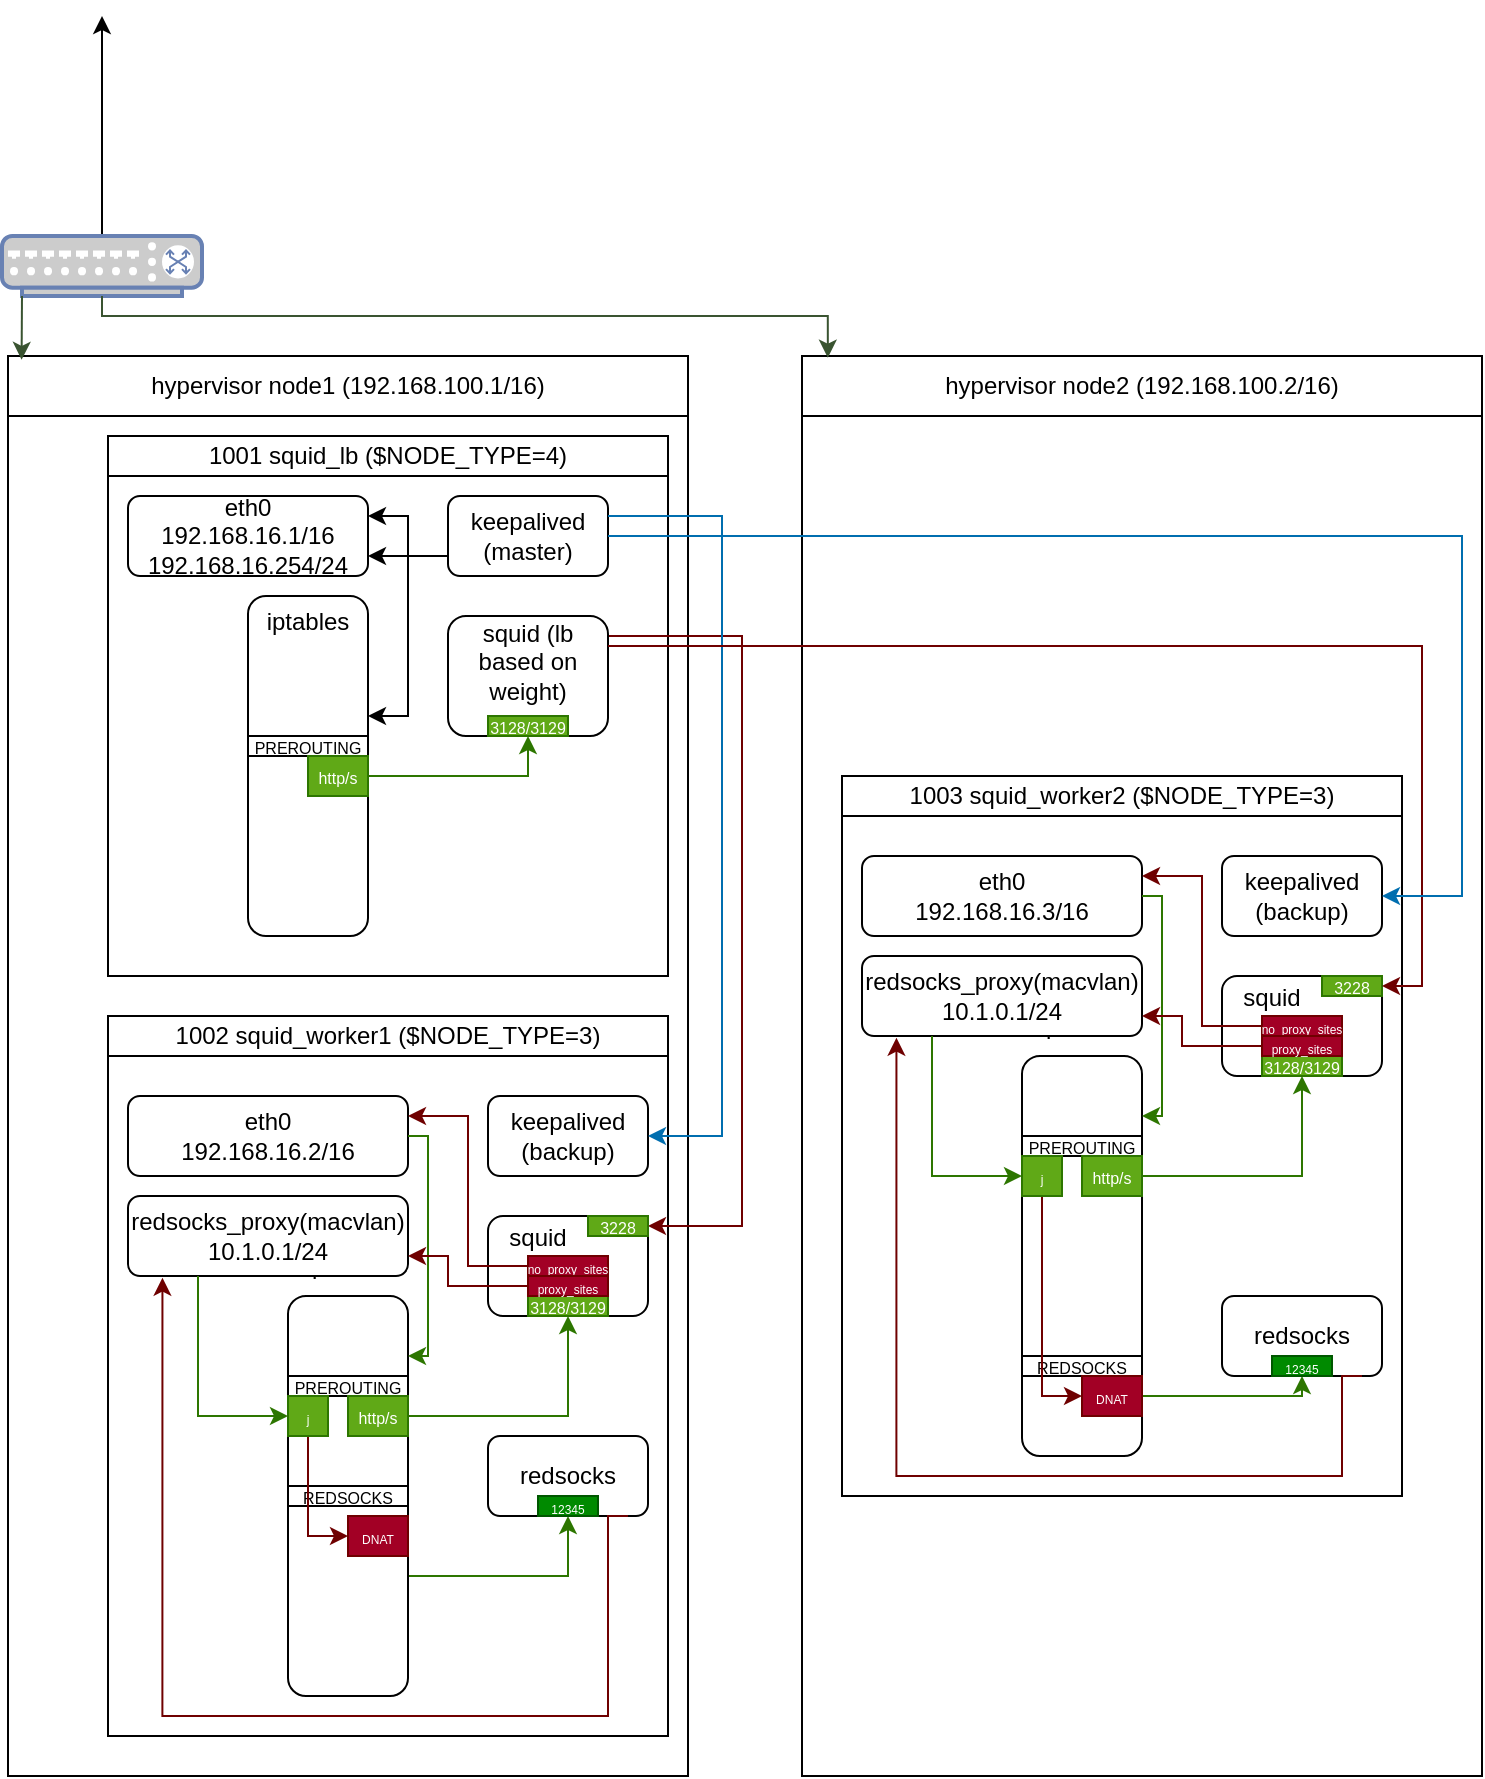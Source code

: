 <mxfile version="26.0.16">
  <diagram id="I4WxEW1L8a52dmk4QnnJ" name="Страница — 2">
    <mxGraphModel grid="1" page="1" gridSize="10" guides="1" tooltips="1" connect="1" arrows="1" fold="1" pageScale="1" pageWidth="827" pageHeight="1169" math="0" shadow="0">
      <root>
        <mxCell id="0" />
        <mxCell id="1" parent="0" />
        <mxCell id="F9gQKC9jFoI7QQcYghAp-82" value="" style="rounded=0;whiteSpace=wrap;html=1;" vertex="1" parent="1">
          <mxGeometry x="-350" y="220" width="340" height="680" as="geometry" />
        </mxCell>
        <mxCell id="F9gQKC9jFoI7QQcYghAp-81" value="" style="rounded=0;whiteSpace=wrap;html=1;" vertex="1" parent="1">
          <mxGeometry x="-747" y="190" width="340" height="710" as="geometry" />
        </mxCell>
        <mxCell id="F9gQKC9jFoI7QQcYghAp-7" value="" style="rounded=0;whiteSpace=wrap;html=1;" vertex="1" parent="1">
          <mxGeometry x="-697" y="540" width="280" height="340" as="geometry" />
        </mxCell>
        <mxCell id="F9gQKC9jFoI7QQcYghAp-8" value="" style="rounded=0;whiteSpace=wrap;html=1;" vertex="1" parent="1">
          <mxGeometry x="-697" y="250" width="280" height="250" as="geometry" />
        </mxCell>
        <mxCell id="F9gQKC9jFoI7QQcYghAp-9" value="eth0&lt;div&gt;192.168.16.1/16&lt;/div&gt;&lt;div&gt;192.168.16.254/24&lt;/div&gt;" style="rounded=1;whiteSpace=wrap;html=1;" vertex="1" parent="1">
          <mxGeometry x="-687" y="260" width="120" height="40" as="geometry" />
        </mxCell>
        <mxCell id="F9gQKC9jFoI7QQcYghAp-10" value="iptables&lt;div&gt;&lt;br&gt;&lt;/div&gt;&lt;div&gt;&lt;br&gt;&lt;/div&gt;&lt;div&gt;&lt;br&gt;&lt;/div&gt;&lt;div&gt;&lt;br&gt;&lt;/div&gt;&lt;div&gt;&lt;br&gt;&lt;/div&gt;&lt;div&gt;&lt;br&gt;&lt;/div&gt;&lt;div&gt;&lt;br&gt;&lt;/div&gt;&lt;div&gt;&lt;br&gt;&lt;/div&gt;&lt;div&gt;&lt;br&gt;&lt;/div&gt;&lt;div&gt;&lt;br&gt;&lt;/div&gt;" style="rounded=1;whiteSpace=wrap;html=1;" vertex="1" parent="1">
          <mxGeometry x="-627" y="310" width="60" height="170" as="geometry" />
        </mxCell>
        <mxCell id="F9gQKC9jFoI7QQcYghAp-11" value="keepalived&lt;div&gt;(master)&lt;/div&gt;" style="rounded=1;whiteSpace=wrap;html=1;" vertex="1" parent="1">
          <mxGeometry x="-527" y="260" width="80" height="40" as="geometry" />
        </mxCell>
        <mxCell id="F9gQKC9jFoI7QQcYghAp-12" style="edgeStyle=orthogonalEdgeStyle;rounded=0;orthogonalLoop=1;jettySize=auto;html=1;exitX=1;exitY=0.25;exitDx=0;exitDy=0;entryX=1;entryY=0.5;entryDx=0;entryDy=0;fillColor=#a20025;strokeColor=#6F0000;" edge="1" parent="1" source="F9gQKC9jFoI7QQcYghAp-13" target="F9gQKC9jFoI7QQcYghAp-32">
          <mxGeometry relative="1" as="geometry">
            <Array as="points">
              <mxPoint x="-447" y="330" />
              <mxPoint x="-380" y="330" />
              <mxPoint x="-380" y="625" />
            </Array>
          </mxGeometry>
        </mxCell>
        <mxCell id="F9gQKC9jFoI7QQcYghAp-13" value="squid (lb based on weight)&lt;div&gt;&lt;br&gt;&lt;/div&gt;" style="rounded=1;whiteSpace=wrap;html=1;" vertex="1" parent="1">
          <mxGeometry x="-527" y="320" width="80" height="60" as="geometry" />
        </mxCell>
        <mxCell id="F9gQKC9jFoI7QQcYghAp-14" value="" style="endArrow=classic;html=1;rounded=0;exitX=0;exitY=0.75;exitDx=0;exitDy=0;entryX=1;entryY=0.75;entryDx=0;entryDy=0;" edge="1" parent="1" source="F9gQKC9jFoI7QQcYghAp-11" target="F9gQKC9jFoI7QQcYghAp-9">
          <mxGeometry width="50" height="50" relative="1" as="geometry">
            <mxPoint x="-347" y="470" as="sourcePoint" />
            <mxPoint x="-297" y="420" as="targetPoint" />
          </mxGeometry>
        </mxCell>
        <mxCell id="F9gQKC9jFoI7QQcYghAp-15" value="" style="endArrow=classic;startArrow=classic;html=1;rounded=0;entryX=1;entryY=0.25;entryDx=0;entryDy=0;" edge="1" parent="1" target="F9gQKC9jFoI7QQcYghAp-9">
          <mxGeometry width="50" height="50" relative="1" as="geometry">
            <mxPoint x="-567" y="370" as="sourcePoint" />
            <mxPoint x="-297" y="420" as="targetPoint" />
            <Array as="points">
              <mxPoint x="-547" y="370" />
              <mxPoint x="-547" y="320" />
              <mxPoint x="-547" y="270" />
            </Array>
          </mxGeometry>
        </mxCell>
        <mxCell id="F9gQKC9jFoI7QQcYghAp-16" value="" style="endArrow=classic;html=1;rounded=0;entryX=0.5;entryY=1;entryDx=0;entryDy=0;fillColor=#60a917;strokeColor=#2D7600;" edge="1" parent="1" target="F9gQKC9jFoI7QQcYghAp-13">
          <mxGeometry width="50" height="50" relative="1" as="geometry">
            <mxPoint x="-567" y="400" as="sourcePoint" />
            <mxPoint x="-297" y="420" as="targetPoint" />
            <Array as="points">
              <mxPoint x="-487" y="400" />
            </Array>
          </mxGeometry>
        </mxCell>
        <mxCell id="F9gQKC9jFoI7QQcYghAp-17" value="1002 squid_worker1 ($NODE_TYPE=3)" style="rounded=0;whiteSpace=wrap;html=1;" vertex="1" parent="1">
          <mxGeometry x="-697" y="520" width="280" height="20" as="geometry" />
        </mxCell>
        <mxCell id="F9gQKC9jFoI7QQcYghAp-18" value="1001 squid_lb ($NODE_TYPE=4)" style="rounded=0;whiteSpace=wrap;html=1;" vertex="1" parent="1">
          <mxGeometry x="-697" y="230" width="280" height="20" as="geometry" />
        </mxCell>
        <mxCell id="F9gQKC9jFoI7QQcYghAp-19" value="eth0&lt;div&gt;192.168.16.2/16&lt;/div&gt;" style="rounded=1;whiteSpace=wrap;html=1;" vertex="1" parent="1">
          <mxGeometry x="-687" y="560" width="140" height="40" as="geometry" />
        </mxCell>
        <mxCell id="F9gQKC9jFoI7QQcYghAp-20" style="edgeStyle=orthogonalEdgeStyle;rounded=0;orthogonalLoop=1;jettySize=auto;html=1;entryX=0.5;entryY=1;entryDx=0;entryDy=0;fillColor=#60a917;strokeColor=#2D7600;" edge="1" parent="1" source="F9gQKC9jFoI7QQcYghAp-42" target="F9gQKC9jFoI7QQcYghAp-26">
          <mxGeometry relative="1" as="geometry" />
        </mxCell>
        <mxCell id="F9gQKC9jFoI7QQcYghAp-21" style="edgeStyle=orthogonalEdgeStyle;rounded=0;orthogonalLoop=1;jettySize=auto;html=1;entryX=0.5;entryY=1;entryDx=0;entryDy=0;exitX=1;exitY=0.5;exitDx=0;exitDy=0;fillColor=#60a917;strokeColor=#2D7600;" edge="1" parent="1" source="F9gQKC9jFoI7QQcYghAp-46" target="F9gQKC9jFoI7QQcYghAp-28">
          <mxGeometry relative="1" as="geometry">
            <Array as="points">
              <mxPoint x="-547" y="800" />
              <mxPoint x="-467" y="800" />
            </Array>
          </mxGeometry>
        </mxCell>
        <mxCell id="F9gQKC9jFoI7QQcYghAp-22" value="iptables&lt;div&gt;&lt;br&gt;&lt;/div&gt;&lt;div&gt;&lt;br&gt;&lt;/div&gt;&lt;div&gt;&lt;br&gt;&lt;/div&gt;&lt;div&gt;&lt;br&gt;&lt;/div&gt;&lt;div&gt;&lt;br&gt;&lt;/div&gt;&lt;div&gt;&lt;br&gt;&lt;/div&gt;&lt;div&gt;&lt;br&gt;&lt;/div&gt;&lt;div&gt;&lt;br&gt;&lt;/div&gt;&lt;div&gt;&lt;br&gt;&lt;/div&gt;&lt;div&gt;&lt;br&gt;&lt;/div&gt;&lt;div&gt;&lt;br&gt;&lt;/div&gt;&lt;div&gt;&lt;br&gt;&lt;/div&gt;&lt;div&gt;&lt;br&gt;&lt;/div&gt;&lt;div&gt;&lt;br&gt;&lt;/div&gt;&lt;div&gt;&lt;br&gt;&lt;/div&gt;&lt;div&gt;&lt;br&gt;&lt;/div&gt;" style="rounded=1;whiteSpace=wrap;html=1;" vertex="1" parent="1">
          <mxGeometry x="-607" y="660" width="60" height="200" as="geometry" />
        </mxCell>
        <mxCell id="F9gQKC9jFoI7QQcYghAp-23" value="redsocks_proxy(macvlan)&lt;div&gt;10.1.0.1/24&lt;/div&gt;" style="rounded=1;whiteSpace=wrap;html=1;" vertex="1" parent="1">
          <mxGeometry x="-687" y="610" width="140" height="40" as="geometry" />
        </mxCell>
        <mxCell id="F9gQKC9jFoI7QQcYghAp-24" value="keepalived&lt;div&gt;(backup)&lt;/div&gt;" style="rounded=1;whiteSpace=wrap;html=1;" vertex="1" parent="1">
          <mxGeometry x="-507" y="560" width="80" height="40" as="geometry" />
        </mxCell>
        <mxCell id="F9gQKC9jFoI7QQcYghAp-25" style="edgeStyle=orthogonalEdgeStyle;rounded=0;orthogonalLoop=1;jettySize=auto;html=1;exitX=1;exitY=0.25;exitDx=0;exitDy=0;entryX=1;entryY=0.5;entryDx=0;entryDy=0;fillColor=#1ba1e2;strokeColor=#006EAF;" edge="1" parent="1" source="F9gQKC9jFoI7QQcYghAp-11" target="F9gQKC9jFoI7QQcYghAp-24">
          <mxGeometry relative="1" as="geometry">
            <Array as="points">
              <mxPoint x="-390" y="270" />
              <mxPoint x="-390" y="580" />
            </Array>
          </mxGeometry>
        </mxCell>
        <mxCell id="F9gQKC9jFoI7QQcYghAp-26" value="squid&amp;nbsp; &amp;nbsp; &amp;nbsp; &amp;nbsp; &amp;nbsp;&lt;div&gt;&lt;div&gt;&lt;br&gt;&lt;/div&gt;&lt;/div&gt;&lt;div&gt;&lt;br&gt;&lt;/div&gt;" style="rounded=1;whiteSpace=wrap;html=1;" vertex="1" parent="1">
          <mxGeometry x="-507" y="620" width="80" height="50" as="geometry" />
        </mxCell>
        <mxCell id="F9gQKC9jFoI7QQcYghAp-27" style="edgeStyle=orthogonalEdgeStyle;rounded=0;orthogonalLoop=1;jettySize=auto;html=1;exitX=1;exitY=0.5;exitDx=0;exitDy=0;fillColor=#60a917;strokeColor=#2D7600;" edge="1" parent="1" source="F9gQKC9jFoI7QQcYghAp-19">
          <mxGeometry relative="1" as="geometry">
            <mxPoint x="-547" y="690" as="targetPoint" />
            <Array as="points">
              <mxPoint x="-537" y="580" />
              <mxPoint x="-537" y="690" />
              <mxPoint x="-546" y="690" />
            </Array>
          </mxGeometry>
        </mxCell>
        <mxCell id="F9gQKC9jFoI7QQcYghAp-28" value="redsocks" style="rounded=1;whiteSpace=wrap;html=1;" vertex="1" parent="1">
          <mxGeometry x="-507" y="730" width="80" height="40" as="geometry" />
        </mxCell>
        <mxCell id="F9gQKC9jFoI7QQcYghAp-29" value="&lt;font style=&quot;font-size: 8px;&quot;&gt;3128/3129&lt;/font&gt;" style="rounded=0;whiteSpace=wrap;html=1;fillColor=#60a917;fontColor=#ffffff;strokeColor=#2D7600;" vertex="1" parent="1">
          <mxGeometry x="-507" y="370" width="40" height="10" as="geometry" />
        </mxCell>
        <mxCell id="F9gQKC9jFoI7QQcYghAp-30" value="&lt;font style=&quot;font-size: 8px;&quot;&gt;PREROUTING&lt;/font&gt;" style="rounded=0;whiteSpace=wrap;html=1;" vertex="1" parent="1">
          <mxGeometry x="-627" y="380" width="60" height="10" as="geometry" />
        </mxCell>
        <mxCell id="F9gQKC9jFoI7QQcYghAp-31" value="&lt;font style=&quot;font-size: 8px;&quot;&gt;http/s&lt;/font&gt;" style="rounded=0;whiteSpace=wrap;html=1;fillColor=#60a917;fontColor=#ffffff;strokeColor=#2D7600;" vertex="1" parent="1">
          <mxGeometry x="-597" y="390" width="30" height="20" as="geometry" />
        </mxCell>
        <mxCell id="F9gQKC9jFoI7QQcYghAp-32" value="&lt;font style=&quot;font-size: 8px;&quot;&gt;3228&lt;/font&gt;" style="rounded=0;whiteSpace=wrap;html=1;fillColor=#60a917;fontColor=#ffffff;strokeColor=#2D7600;" vertex="1" parent="1">
          <mxGeometry x="-457" y="620" width="30" height="10" as="geometry" />
        </mxCell>
        <mxCell id="F9gQKC9jFoI7QQcYghAp-33" value="&lt;font style=&quot;font-size: 8px;&quot;&gt;PREROUTING&lt;/font&gt;" style="rounded=0;whiteSpace=wrap;html=1;" vertex="1" parent="1">
          <mxGeometry x="-607" y="700" width="60" height="10" as="geometry" />
        </mxCell>
        <mxCell id="F9gQKC9jFoI7QQcYghAp-34" value="&lt;font style=&quot;font-size: 8px;&quot;&gt;REDSOCKS&lt;/font&gt;" style="rounded=0;whiteSpace=wrap;html=1;" vertex="1" parent="1">
          <mxGeometry x="-607" y="755" width="60" height="10" as="geometry" />
        </mxCell>
        <mxCell id="F9gQKC9jFoI7QQcYghAp-35" value="&lt;font style=&quot;font-size: 8px;&quot;&gt;3128/3129&lt;/font&gt;" style="rounded=0;whiteSpace=wrap;html=1;fillColor=#60a917;fontColor=#ffffff;strokeColor=#2D7600;" vertex="1" parent="1">
          <mxGeometry x="-487" y="660" width="40" height="10" as="geometry" />
        </mxCell>
        <mxCell id="F9gQKC9jFoI7QQcYghAp-36" style="edgeStyle=orthogonalEdgeStyle;rounded=0;orthogonalLoop=1;jettySize=auto;html=1;exitX=0;exitY=0.5;exitDx=0;exitDy=0;entryX=1;entryY=0.25;entryDx=0;entryDy=0;fillColor=#a20025;strokeColor=#6F0000;" edge="1" parent="1" source="F9gQKC9jFoI7QQcYghAp-37" target="F9gQKC9jFoI7QQcYghAp-19">
          <mxGeometry relative="1" as="geometry" />
        </mxCell>
        <mxCell id="F9gQKC9jFoI7QQcYghAp-37" value="&lt;font style=&quot;font-size: 6px;&quot;&gt;no_proxy_sites&lt;/font&gt;" style="rounded=0;whiteSpace=wrap;html=1;fillColor=#a20025;fontColor=#ffffff;strokeColor=#6F0000;" vertex="1" parent="1">
          <mxGeometry x="-487" y="640" width="40" height="10" as="geometry" />
        </mxCell>
        <mxCell id="F9gQKC9jFoI7QQcYghAp-38" value="&lt;font style=&quot;font-size: 6px;&quot;&gt;proxy_sites&lt;/font&gt;" style="rounded=0;whiteSpace=wrap;html=1;fillColor=#a20025;fontColor=#ffffff;strokeColor=#6F0000;" vertex="1" parent="1">
          <mxGeometry x="-487" y="650" width="40" height="10" as="geometry" />
        </mxCell>
        <mxCell id="F9gQKC9jFoI7QQcYghAp-39" style="edgeStyle=orthogonalEdgeStyle;rounded=0;orthogonalLoop=1;jettySize=auto;html=1;exitX=0;exitY=0.5;exitDx=0;exitDy=0;fillColor=#a20025;strokeColor=#6F0000;entryX=1;entryY=0.75;entryDx=0;entryDy=0;" edge="1" parent="1" source="F9gQKC9jFoI7QQcYghAp-38" target="F9gQKC9jFoI7QQcYghAp-23">
          <mxGeometry relative="1" as="geometry">
            <mxPoint x="-547" y="840" as="targetPoint" />
            <Array as="points">
              <mxPoint x="-527" y="655" />
              <mxPoint x="-527" y="640" />
            </Array>
          </mxGeometry>
        </mxCell>
        <mxCell id="F9gQKC9jFoI7QQcYghAp-40" style="edgeStyle=orthogonalEdgeStyle;rounded=0;orthogonalLoop=1;jettySize=auto;html=1;entryX=0.123;entryY=1.021;entryDx=0;entryDy=0;entryPerimeter=0;fillColor=#a20025;strokeColor=#6F0000;" edge="1" parent="1" target="F9gQKC9jFoI7QQcYghAp-23">
          <mxGeometry relative="1" as="geometry">
            <mxPoint x="-437" y="770" as="sourcePoint" />
            <Array as="points">
              <mxPoint x="-437" y="770" />
              <mxPoint x="-447" y="770" />
              <mxPoint x="-447" y="870" />
              <mxPoint x="-670" y="870" />
            </Array>
          </mxGeometry>
        </mxCell>
        <mxCell id="F9gQKC9jFoI7QQcYghAp-41" value="&lt;font style=&quot;font-size: 6px;&quot;&gt;12345&lt;/font&gt;" style="rounded=0;whiteSpace=wrap;html=1;fillColor=#008a00;fontColor=#ffffff;strokeColor=#005700;" vertex="1" parent="1">
          <mxGeometry x="-482" y="760" width="30" height="10" as="geometry" />
        </mxCell>
        <mxCell id="F9gQKC9jFoI7QQcYghAp-42" value="&lt;font style=&quot;font-size: 8px;&quot;&gt;http/s&lt;/font&gt;" style="rounded=0;whiteSpace=wrap;html=1;fillColor=#60a917;fontColor=#ffffff;strokeColor=#2D7600;" vertex="1" parent="1">
          <mxGeometry x="-577" y="710" width="30" height="20" as="geometry" />
        </mxCell>
        <mxCell id="F9gQKC9jFoI7QQcYghAp-43" style="edgeStyle=orthogonalEdgeStyle;rounded=0;orthogonalLoop=1;jettySize=auto;html=1;exitX=0.25;exitY=1;exitDx=0;exitDy=0;entryX=0;entryY=0.5;entryDx=0;entryDy=0;fillColor=#60a917;strokeColor=#2D7600;" edge="1" parent="1" source="F9gQKC9jFoI7QQcYghAp-23" target="F9gQKC9jFoI7QQcYghAp-45">
          <mxGeometry relative="1" as="geometry" />
        </mxCell>
        <mxCell id="F9gQKC9jFoI7QQcYghAp-44" style="edgeStyle=orthogonalEdgeStyle;rounded=0;orthogonalLoop=1;jettySize=auto;html=1;exitX=0.5;exitY=1;exitDx=0;exitDy=0;entryX=0;entryY=0.5;entryDx=0;entryDy=0;fillColor=#a20025;strokeColor=#6F0000;" edge="1" parent="1" source="F9gQKC9jFoI7QQcYghAp-45" target="F9gQKC9jFoI7QQcYghAp-46">
          <mxGeometry relative="1" as="geometry" />
        </mxCell>
        <mxCell id="F9gQKC9jFoI7QQcYghAp-45" value="&lt;font style=&quot;font-size: 6px;&quot;&gt;j&lt;/font&gt;" style="rounded=0;whiteSpace=wrap;html=1;fillColor=#60a917;fontColor=#ffffff;strokeColor=#2D7600;" vertex="1" parent="1">
          <mxGeometry x="-607" y="710" width="20" height="20" as="geometry" />
        </mxCell>
        <mxCell id="F9gQKC9jFoI7QQcYghAp-46" value="&lt;font style=&quot;font-size: 6px;&quot;&gt;DNAT&lt;/font&gt;" style="rounded=0;whiteSpace=wrap;html=1;fillColor=#a20025;fontColor=#ffffff;strokeColor=#6F0000;" vertex="1" parent="1">
          <mxGeometry x="-577" y="770" width="30" height="20" as="geometry" />
        </mxCell>
        <mxCell id="F9gQKC9jFoI7QQcYghAp-47" value="" style="rounded=0;whiteSpace=wrap;html=1;" vertex="1" parent="1">
          <mxGeometry x="-330" y="420" width="280" height="340" as="geometry" />
        </mxCell>
        <mxCell id="F9gQKC9jFoI7QQcYghAp-48" value="1003 squid_worker2 ($NODE_TYPE=3)" style="rounded=0;whiteSpace=wrap;html=1;" vertex="1" parent="1">
          <mxGeometry x="-330" y="400" width="280" height="20" as="geometry" />
        </mxCell>
        <mxCell id="F9gQKC9jFoI7QQcYghAp-49" value="eth0&lt;div&gt;192.168.16.3/16&lt;/div&gt;" style="rounded=1;whiteSpace=wrap;html=1;" vertex="1" parent="1">
          <mxGeometry x="-320" y="440" width="140" height="40" as="geometry" />
        </mxCell>
        <mxCell id="F9gQKC9jFoI7QQcYghAp-50" style="edgeStyle=orthogonalEdgeStyle;rounded=0;orthogonalLoop=1;jettySize=auto;html=1;entryX=0.5;entryY=1;entryDx=0;entryDy=0;fillColor=#60a917;strokeColor=#2D7600;" edge="1" parent="1" source="F9gQKC9jFoI7QQcYghAp-68" target="F9gQKC9jFoI7QQcYghAp-55">
          <mxGeometry relative="1" as="geometry" />
        </mxCell>
        <mxCell id="F9gQKC9jFoI7QQcYghAp-51" style="edgeStyle=orthogonalEdgeStyle;rounded=0;orthogonalLoop=1;jettySize=auto;html=1;entryX=0.5;entryY=1;entryDx=0;entryDy=0;exitX=1;exitY=0.5;exitDx=0;exitDy=0;fillColor=#60a917;strokeColor=#2D7600;" edge="1" parent="1" source="F9gQKC9jFoI7QQcYghAp-72" target="F9gQKC9jFoI7QQcYghAp-57">
          <mxGeometry relative="1" as="geometry">
            <Array as="points">
              <mxPoint x="-100" y="710" />
            </Array>
          </mxGeometry>
        </mxCell>
        <mxCell id="F9gQKC9jFoI7QQcYghAp-52" value="iptables&lt;div&gt;&lt;br&gt;&lt;/div&gt;&lt;div&gt;&lt;br&gt;&lt;/div&gt;&lt;div&gt;&lt;br&gt;&lt;/div&gt;&lt;div&gt;&lt;br&gt;&lt;/div&gt;&lt;div&gt;&lt;br&gt;&lt;/div&gt;&lt;div&gt;&lt;br&gt;&lt;/div&gt;&lt;div&gt;&lt;br&gt;&lt;/div&gt;&lt;div&gt;&lt;br&gt;&lt;/div&gt;&lt;div&gt;&lt;br&gt;&lt;/div&gt;&lt;div&gt;&lt;br&gt;&lt;/div&gt;&lt;div&gt;&lt;br&gt;&lt;/div&gt;&lt;div&gt;&lt;br&gt;&lt;/div&gt;&lt;div&gt;&lt;br&gt;&lt;/div&gt;&lt;div&gt;&lt;br&gt;&lt;/div&gt;&lt;div&gt;&lt;br&gt;&lt;/div&gt;&lt;div&gt;&lt;br&gt;&lt;/div&gt;" style="rounded=1;whiteSpace=wrap;html=1;" vertex="1" parent="1">
          <mxGeometry x="-240" y="540" width="60" height="200" as="geometry" />
        </mxCell>
        <mxCell id="F9gQKC9jFoI7QQcYghAp-53" value="redsocks_proxy(macvlan)&lt;div&gt;10.1.0.1/24&lt;/div&gt;" style="rounded=1;whiteSpace=wrap;html=1;" vertex="1" parent="1">
          <mxGeometry x="-320" y="490" width="140" height="40" as="geometry" />
        </mxCell>
        <mxCell id="F9gQKC9jFoI7QQcYghAp-54" value="keepalived&lt;div&gt;(backup)&lt;/div&gt;" style="rounded=1;whiteSpace=wrap;html=1;" vertex="1" parent="1">
          <mxGeometry x="-140" y="440" width="80" height="40" as="geometry" />
        </mxCell>
        <mxCell id="F9gQKC9jFoI7QQcYghAp-55" value="squid&amp;nbsp; &amp;nbsp; &amp;nbsp; &amp;nbsp; &amp;nbsp;&lt;div&gt;&lt;div&gt;&lt;br&gt;&lt;/div&gt;&lt;/div&gt;&lt;div&gt;&lt;br&gt;&lt;/div&gt;" style="rounded=1;whiteSpace=wrap;html=1;" vertex="1" parent="1">
          <mxGeometry x="-140" y="500" width="80" height="50" as="geometry" />
        </mxCell>
        <mxCell id="F9gQKC9jFoI7QQcYghAp-56" style="edgeStyle=orthogonalEdgeStyle;rounded=0;orthogonalLoop=1;jettySize=auto;html=1;exitX=1;exitY=0.5;exitDx=0;exitDy=0;fillColor=#60a917;strokeColor=#2D7600;" edge="1" parent="1" source="F9gQKC9jFoI7QQcYghAp-49">
          <mxGeometry relative="1" as="geometry">
            <mxPoint x="-180" y="570" as="targetPoint" />
            <Array as="points">
              <mxPoint x="-170" y="460" />
              <mxPoint x="-170" y="570" />
              <mxPoint x="-179" y="570" />
            </Array>
          </mxGeometry>
        </mxCell>
        <mxCell id="F9gQKC9jFoI7QQcYghAp-57" value="redsocks" style="rounded=1;whiteSpace=wrap;html=1;" vertex="1" parent="1">
          <mxGeometry x="-140" y="660" width="80" height="40" as="geometry" />
        </mxCell>
        <mxCell id="F9gQKC9jFoI7QQcYghAp-58" value="&lt;font style=&quot;font-size: 8px;&quot;&gt;3228&lt;/font&gt;" style="rounded=0;whiteSpace=wrap;html=1;fillColor=#60a917;fontColor=#ffffff;strokeColor=#2D7600;" vertex="1" parent="1">
          <mxGeometry x="-90" y="500" width="30" height="10" as="geometry" />
        </mxCell>
        <mxCell id="F9gQKC9jFoI7QQcYghAp-59" value="&lt;font style=&quot;font-size: 8px;&quot;&gt;PREROUTING&lt;/font&gt;" style="rounded=0;whiteSpace=wrap;html=1;" vertex="1" parent="1">
          <mxGeometry x="-240" y="580" width="60" height="10" as="geometry" />
        </mxCell>
        <mxCell id="F9gQKC9jFoI7QQcYghAp-60" value="&lt;font style=&quot;font-size: 8px;&quot;&gt;REDSOCKS&lt;/font&gt;" style="rounded=0;whiteSpace=wrap;html=1;" vertex="1" parent="1">
          <mxGeometry x="-240" y="690" width="60" height="10" as="geometry" />
        </mxCell>
        <mxCell id="F9gQKC9jFoI7QQcYghAp-61" value="&lt;font style=&quot;font-size: 8px;&quot;&gt;3128/3129&lt;/font&gt;" style="rounded=0;whiteSpace=wrap;html=1;fillColor=#60a917;fontColor=#ffffff;strokeColor=#2D7600;" vertex="1" parent="1">
          <mxGeometry x="-120" y="540" width="40" height="10" as="geometry" />
        </mxCell>
        <mxCell id="F9gQKC9jFoI7QQcYghAp-62" style="edgeStyle=orthogonalEdgeStyle;rounded=0;orthogonalLoop=1;jettySize=auto;html=1;exitX=0;exitY=0.5;exitDx=0;exitDy=0;entryX=1;entryY=0.25;entryDx=0;entryDy=0;fillColor=#a20025;strokeColor=#6F0000;" edge="1" parent="1" source="F9gQKC9jFoI7QQcYghAp-63" target="F9gQKC9jFoI7QQcYghAp-49">
          <mxGeometry relative="1" as="geometry" />
        </mxCell>
        <mxCell id="F9gQKC9jFoI7QQcYghAp-63" value="&lt;font style=&quot;font-size: 6px;&quot;&gt;no_proxy_sites&lt;/font&gt;" style="rounded=0;whiteSpace=wrap;html=1;fillColor=#a20025;fontColor=#ffffff;strokeColor=#6F0000;" vertex="1" parent="1">
          <mxGeometry x="-120" y="520" width="40" height="10" as="geometry" />
        </mxCell>
        <mxCell id="F9gQKC9jFoI7QQcYghAp-64" value="&lt;font style=&quot;font-size: 6px;&quot;&gt;proxy_sites&lt;/font&gt;" style="rounded=0;whiteSpace=wrap;html=1;fillColor=#a20025;fontColor=#ffffff;strokeColor=#6F0000;" vertex="1" parent="1">
          <mxGeometry x="-120" y="530" width="40" height="10" as="geometry" />
        </mxCell>
        <mxCell id="F9gQKC9jFoI7QQcYghAp-65" style="edgeStyle=orthogonalEdgeStyle;rounded=0;orthogonalLoop=1;jettySize=auto;html=1;exitX=0;exitY=0.5;exitDx=0;exitDy=0;fillColor=#a20025;strokeColor=#6F0000;entryX=1;entryY=0.75;entryDx=0;entryDy=0;" edge="1" parent="1" source="F9gQKC9jFoI7QQcYghAp-64" target="F9gQKC9jFoI7QQcYghAp-53">
          <mxGeometry relative="1" as="geometry">
            <mxPoint x="-180" y="720" as="targetPoint" />
            <Array as="points">
              <mxPoint x="-160" y="535" />
              <mxPoint x="-160" y="520" />
            </Array>
          </mxGeometry>
        </mxCell>
        <mxCell id="F9gQKC9jFoI7QQcYghAp-66" style="edgeStyle=orthogonalEdgeStyle;rounded=0;orthogonalLoop=1;jettySize=auto;html=1;entryX=0.123;entryY=1.021;entryDx=0;entryDy=0;entryPerimeter=0;fillColor=#a20025;strokeColor=#6F0000;" edge="1" parent="1" target="F9gQKC9jFoI7QQcYghAp-53">
          <mxGeometry relative="1" as="geometry">
            <mxPoint x="-70" y="700" as="sourcePoint" />
            <Array as="points">
              <mxPoint x="-80" y="700" />
              <mxPoint x="-80" y="750" />
              <mxPoint x="-303" y="750" />
            </Array>
          </mxGeometry>
        </mxCell>
        <mxCell id="F9gQKC9jFoI7QQcYghAp-67" value="&lt;font style=&quot;font-size: 6px;&quot;&gt;12345&lt;/font&gt;" style="rounded=0;whiteSpace=wrap;html=1;fillColor=#008a00;fontColor=#ffffff;strokeColor=#005700;" vertex="1" parent="1">
          <mxGeometry x="-115" y="690" width="30" height="10" as="geometry" />
        </mxCell>
        <mxCell id="F9gQKC9jFoI7QQcYghAp-68" value="&lt;font style=&quot;font-size: 8px;&quot;&gt;http/s&lt;/font&gt;" style="rounded=0;whiteSpace=wrap;html=1;fillColor=#60a917;fontColor=#ffffff;strokeColor=#2D7600;" vertex="1" parent="1">
          <mxGeometry x="-210" y="590" width="30" height="20" as="geometry" />
        </mxCell>
        <mxCell id="F9gQKC9jFoI7QQcYghAp-69" style="edgeStyle=orthogonalEdgeStyle;rounded=0;orthogonalLoop=1;jettySize=auto;html=1;exitX=0.25;exitY=1;exitDx=0;exitDy=0;entryX=0;entryY=0.5;entryDx=0;entryDy=0;fillColor=#60a917;strokeColor=#2D7600;" edge="1" parent="1" source="F9gQKC9jFoI7QQcYghAp-53" target="F9gQKC9jFoI7QQcYghAp-71">
          <mxGeometry relative="1" as="geometry" />
        </mxCell>
        <mxCell id="F9gQKC9jFoI7QQcYghAp-70" style="edgeStyle=orthogonalEdgeStyle;rounded=0;orthogonalLoop=1;jettySize=auto;html=1;exitX=0.5;exitY=1;exitDx=0;exitDy=0;entryX=0;entryY=0.5;entryDx=0;entryDy=0;fillColor=#a20025;strokeColor=#6F0000;" edge="1" parent="1" source="F9gQKC9jFoI7QQcYghAp-71" target="F9gQKC9jFoI7QQcYghAp-72">
          <mxGeometry relative="1" as="geometry" />
        </mxCell>
        <mxCell id="F9gQKC9jFoI7QQcYghAp-71" value="&lt;font style=&quot;font-size: 6px;&quot;&gt;j&lt;/font&gt;" style="rounded=0;whiteSpace=wrap;html=1;fillColor=#60a917;fontColor=#ffffff;strokeColor=#2D7600;" vertex="1" parent="1">
          <mxGeometry x="-240" y="590" width="20" height="20" as="geometry" />
        </mxCell>
        <mxCell id="F9gQKC9jFoI7QQcYghAp-72" value="&lt;font style=&quot;font-size: 6px;&quot;&gt;DNAT&lt;/font&gt;" style="rounded=0;whiteSpace=wrap;html=1;fillColor=#a20025;fontColor=#ffffff;strokeColor=#6F0000;" vertex="1" parent="1">
          <mxGeometry x="-210" y="700" width="30" height="20" as="geometry" />
        </mxCell>
        <mxCell id="F9gQKC9jFoI7QQcYghAp-73" style="edgeStyle=orthogonalEdgeStyle;rounded=0;orthogonalLoop=1;jettySize=auto;html=1;exitX=1;exitY=0.25;exitDx=0;exitDy=0;entryX=1;entryY=0.5;entryDx=0;entryDy=0;fillColor=#a20025;strokeColor=#6F0000;" edge="1" parent="1" source="F9gQKC9jFoI7QQcYghAp-13" target="F9gQKC9jFoI7QQcYghAp-58">
          <mxGeometry relative="1" as="geometry">
            <Array as="points">
              <mxPoint x="-40" y="335" />
              <mxPoint x="-40" y="505" />
            </Array>
          </mxGeometry>
        </mxCell>
        <mxCell id="F9gQKC9jFoI7QQcYghAp-74" style="edgeStyle=orthogonalEdgeStyle;rounded=0;orthogonalLoop=1;jettySize=auto;html=1;exitX=1;exitY=0.5;exitDx=0;exitDy=0;entryX=1;entryY=0.5;entryDx=0;entryDy=0;fillColor=#1ba1e2;strokeColor=#006EAF;" edge="1" parent="1" source="F9gQKC9jFoI7QQcYghAp-11" target="F9gQKC9jFoI7QQcYghAp-54">
          <mxGeometry relative="1" as="geometry">
            <Array as="points">
              <mxPoint x="-20" y="280" />
              <mxPoint x="-20" y="460" />
            </Array>
          </mxGeometry>
        </mxCell>
        <mxCell id="F9gQKC9jFoI7QQcYghAp-75" value="hypervisor node1 (192.168.100.1/16)" style="rounded=0;whiteSpace=wrap;html=1;" vertex="1" parent="1">
          <mxGeometry x="-747" y="190" width="340" height="30" as="geometry" />
        </mxCell>
        <mxCell id="F9gQKC9jFoI7QQcYghAp-76" value="hypervisor node2 (192.168.100.2/16)" style="rounded=0;whiteSpace=wrap;html=1;" vertex="1" parent="1">
          <mxGeometry x="-350" y="190" width="340" height="30" as="geometry" />
        </mxCell>
        <mxCell id="F9gQKC9jFoI7QQcYghAp-84" value="" style="edgeStyle=orthogonalEdgeStyle;rounded=0;orthogonalLoop=1;jettySize=auto;html=1;" edge="1" parent="1" source="F9gQKC9jFoI7QQcYghAp-77">
          <mxGeometry relative="1" as="geometry">
            <mxPoint x="-700" y="20" as="targetPoint" />
          </mxGeometry>
        </mxCell>
        <mxCell id="F9gQKC9jFoI7QQcYghAp-77" value="" style="fontColor=#0066CC;verticalAlign=top;verticalLabelPosition=bottom;labelPosition=center;align=center;html=1;outlineConnect=0;fillColor=#CCCCCC;strokeColor=#6881B3;gradientColor=none;gradientDirection=north;strokeWidth=2;shape=mxgraph.networks.switch;" vertex="1" parent="1">
          <mxGeometry x="-750" y="130" width="100" height="30" as="geometry" />
        </mxCell>
        <mxCell id="F9gQKC9jFoI7QQcYghAp-78" style="edgeStyle=orthogonalEdgeStyle;rounded=0;orthogonalLoop=1;jettySize=auto;html=1;exitX=0.1;exitY=1;exitDx=0;exitDy=0;exitPerimeter=0;entryX=0.02;entryY=0.064;entryDx=0;entryDy=0;entryPerimeter=0;fillColor=#6d8764;strokeColor=#3A5431;" edge="1" parent="1" source="F9gQKC9jFoI7QQcYghAp-77" target="F9gQKC9jFoI7QQcYghAp-75">
          <mxGeometry relative="1" as="geometry" />
        </mxCell>
        <mxCell id="F9gQKC9jFoI7QQcYghAp-79" style="edgeStyle=orthogonalEdgeStyle;rounded=0;orthogonalLoop=1;jettySize=auto;html=1;exitX=0.5;exitY=1;exitDx=0;exitDy=0;exitPerimeter=0;entryX=0.038;entryY=0.028;entryDx=0;entryDy=0;entryPerimeter=0;fillColor=#6d8764;strokeColor=#3A5431;" edge="1" parent="1" source="F9gQKC9jFoI7QQcYghAp-77" target="F9gQKC9jFoI7QQcYghAp-76">
          <mxGeometry relative="1" as="geometry">
            <Array as="points">
              <mxPoint x="-700" y="170" />
              <mxPoint x="-337" y="170" />
            </Array>
          </mxGeometry>
        </mxCell>
      </root>
    </mxGraphModel>
  </diagram>
</mxfile>
